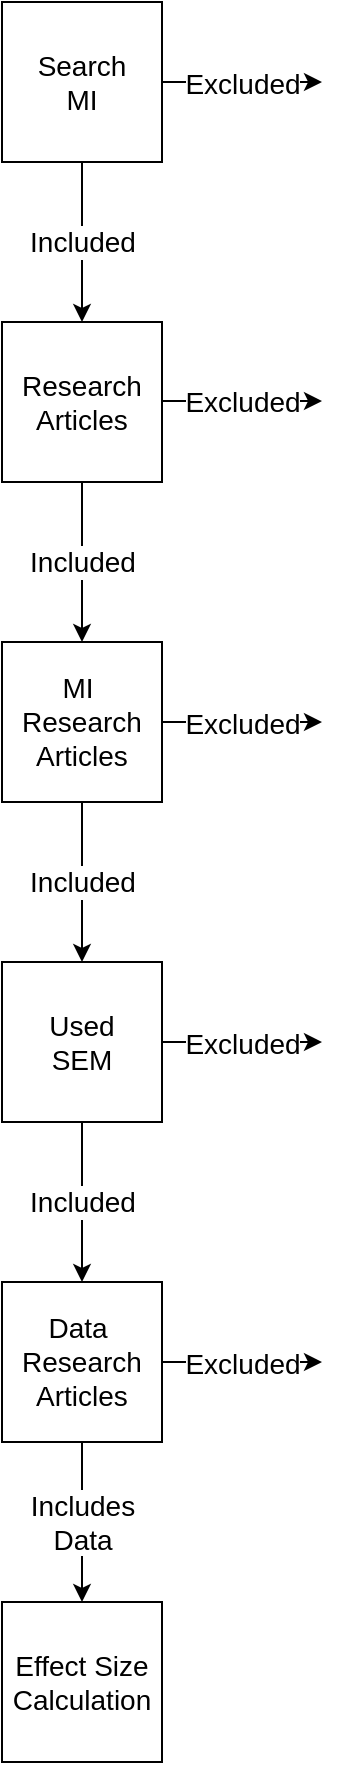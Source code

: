 <mxfile version="24.7.8">
  <diagram name="Page-1" id="Mk-oHt2b1w52tDMhMtMy">
    <mxGraphModel dx="1026" dy="743" grid="1" gridSize="10" guides="1" tooltips="1" connect="1" arrows="1" fold="1" page="1" pageScale="1" pageWidth="850" pageHeight="1100" math="0" shadow="0">
      <root>
        <mxCell id="0" />
        <mxCell id="1" parent="0" />
        <mxCell id="NsOHdkp2GwS7Km774iBZ-3" value="Included" style="edgeStyle=orthogonalEdgeStyle;rounded=0;orthogonalLoop=1;jettySize=auto;html=1;fontSize=14;" parent="1" source="NsOHdkp2GwS7Km774iBZ-1" target="NsOHdkp2GwS7Km774iBZ-2" edge="1">
          <mxGeometry relative="1" as="geometry" />
        </mxCell>
        <mxCell id="NsOHdkp2GwS7Km774iBZ-5" value="Excluded" style="edgeStyle=orthogonalEdgeStyle;rounded=0;orthogonalLoop=1;jettySize=auto;html=1;fontSize=14;" parent="1" source="NsOHdkp2GwS7Km774iBZ-1" edge="1">
          <mxGeometry relative="1" as="geometry">
            <mxPoint x="280" y="80" as="targetPoint" />
          </mxGeometry>
        </mxCell>
        <mxCell id="NsOHdkp2GwS7Km774iBZ-1" value="Search&lt;div style=&quot;font-size: 14px;&quot;&gt;MI&lt;/div&gt;" style="whiteSpace=wrap;html=1;aspect=fixed;fontSize=14;" parent="1" vertex="1">
          <mxGeometry x="120" y="40" width="80" height="80" as="geometry" />
        </mxCell>
        <mxCell id="NsOHdkp2GwS7Km774iBZ-8" value="Included" style="edgeStyle=orthogonalEdgeStyle;rounded=0;orthogonalLoop=1;jettySize=auto;html=1;fontSize=14;" parent="1" source="NsOHdkp2GwS7Km774iBZ-2" target="NsOHdkp2GwS7Km774iBZ-7" edge="1">
          <mxGeometry relative="1" as="geometry" />
        </mxCell>
        <mxCell id="NsOHdkp2GwS7Km774iBZ-2" value="Research&lt;br style=&quot;font-size: 14px;&quot;&gt;Articles" style="whiteSpace=wrap;html=1;aspect=fixed;fontSize=14;" parent="1" vertex="1">
          <mxGeometry x="120" y="200" width="80" height="80" as="geometry" />
        </mxCell>
        <mxCell id="NsOHdkp2GwS7Km774iBZ-6" value="Excluded" style="edgeStyle=orthogonalEdgeStyle;rounded=0;orthogonalLoop=1;jettySize=auto;html=1;fontSize=14;" parent="1" edge="1">
          <mxGeometry relative="1" as="geometry">
            <mxPoint x="200" y="239.5" as="sourcePoint" />
            <mxPoint x="280" y="239.5" as="targetPoint" />
          </mxGeometry>
        </mxCell>
        <mxCell id="NsOHdkp2GwS7Km774iBZ-10" value="Excluded" style="edgeStyle=orthogonalEdgeStyle;rounded=0;orthogonalLoop=1;jettySize=auto;html=1;fontSize=14;" parent="1" source="NsOHdkp2GwS7Km774iBZ-7" edge="1">
          <mxGeometry relative="1" as="geometry">
            <mxPoint x="280" y="400" as="targetPoint" />
          </mxGeometry>
        </mxCell>
        <mxCell id="NsOHdkp2GwS7Km774iBZ-12" value="Included" style="edgeStyle=orthogonalEdgeStyle;rounded=0;orthogonalLoop=1;jettySize=auto;html=1;fontSize=14;" parent="1" source="NsOHdkp2GwS7Km774iBZ-7" target="NsOHdkp2GwS7Km774iBZ-11" edge="1">
          <mxGeometry relative="1" as="geometry" />
        </mxCell>
        <mxCell id="NsOHdkp2GwS7Km774iBZ-7" value="MI&amp;nbsp;&lt;br style=&quot;font-size: 14px;&quot;&gt;Research&lt;br style=&quot;font-size: 14px;&quot;&gt;Articles" style="whiteSpace=wrap;html=1;aspect=fixed;fontSize=14;" parent="1" vertex="1">
          <mxGeometry x="120" y="360" width="80" height="80" as="geometry" />
        </mxCell>
        <mxCell id="NsOHdkp2GwS7Km774iBZ-14" value="Excluded" style="edgeStyle=orthogonalEdgeStyle;rounded=0;orthogonalLoop=1;jettySize=auto;html=1;fontSize=14;" parent="1" source="NsOHdkp2GwS7Km774iBZ-11" edge="1">
          <mxGeometry relative="1" as="geometry">
            <mxPoint x="280" y="560" as="targetPoint" />
          </mxGeometry>
        </mxCell>
        <mxCell id="NsOHdkp2GwS7Km774iBZ-16" value="Included" style="edgeStyle=orthogonalEdgeStyle;rounded=0;orthogonalLoop=1;jettySize=auto;html=1;fontSize=14;" parent="1" source="NsOHdkp2GwS7Km774iBZ-11" target="NsOHdkp2GwS7Km774iBZ-15" edge="1">
          <mxGeometry relative="1" as="geometry" />
        </mxCell>
        <mxCell id="NsOHdkp2GwS7Km774iBZ-11" value="Used&lt;div style=&quot;font-size: 14px;&quot;&gt;SEM&lt;/div&gt;" style="whiteSpace=wrap;html=1;aspect=fixed;fontSize=14;" parent="1" vertex="1">
          <mxGeometry x="120" y="520" width="80" height="80" as="geometry" />
        </mxCell>
        <mxCell id="NsOHdkp2GwS7Km774iBZ-18" value="Excluded" style="edgeStyle=orthogonalEdgeStyle;rounded=0;orthogonalLoop=1;jettySize=auto;html=1;fontSize=14;" parent="1" source="NsOHdkp2GwS7Km774iBZ-15" edge="1">
          <mxGeometry relative="1" as="geometry">
            <mxPoint x="280" y="720" as="targetPoint" />
          </mxGeometry>
        </mxCell>
        <mxCell id="EjYGJ1j4HtprxGbGdGID-2" value="Includes&lt;div style=&quot;font-size: 14px;&quot;&gt;Data&lt;/div&gt;" style="edgeStyle=orthogonalEdgeStyle;rounded=0;orthogonalLoop=1;jettySize=auto;html=1;fontSize=14;" edge="1" parent="1" source="NsOHdkp2GwS7Km774iBZ-15" target="EjYGJ1j4HtprxGbGdGID-1">
          <mxGeometry relative="1" as="geometry" />
        </mxCell>
        <mxCell id="NsOHdkp2GwS7Km774iBZ-15" value="Data&amp;nbsp;&lt;br style=&quot;font-size: 14px;&quot;&gt;Research&lt;br style=&quot;font-size: 14px;&quot;&gt;Articles" style="whiteSpace=wrap;html=1;aspect=fixed;fontSize=14;" parent="1" vertex="1">
          <mxGeometry x="120" y="680" width="80" height="80" as="geometry" />
        </mxCell>
        <mxCell id="EjYGJ1j4HtprxGbGdGID-1" value="Effect Size&lt;div style=&quot;font-size: 14px;&quot;&gt;Calculation&lt;/div&gt;" style="whiteSpace=wrap;html=1;aspect=fixed;fontSize=14;" vertex="1" parent="1">
          <mxGeometry x="120" y="840" width="80" height="80" as="geometry" />
        </mxCell>
      </root>
    </mxGraphModel>
  </diagram>
</mxfile>
